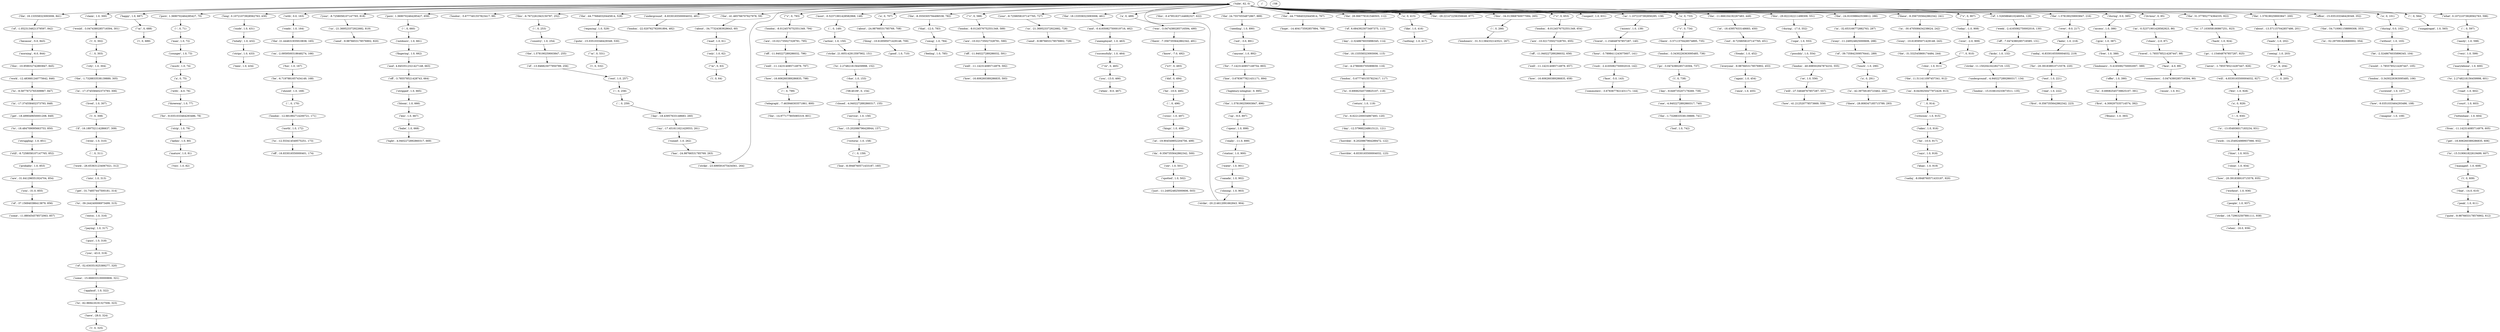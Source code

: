 strict digraph "" {
"('go', -3.0474380285716594, 737)";
"('there', -3.5711570428574895, 735)";
"('roads', 1.0, 164)";
"('are', -10.021735027328791, 590)";
"('to', -15.519061822619499, 607)";
"('unemployed', 1.0, 463)";
"('strike', -23.699591675434561, 264)";
"('return', 1.0, 119)";
"('kicks', 1.0, 132)";
"('quite', -9.9876653178576902, 612)";
"('are', -10.021735027328791, 795)";
"('i', 0, 205)";
"('offer', 1.0, 390)";
"('the', -1.7328833538139889, 305)";
"(\"'re\", 0, 465)";
"('.', 0, 259)";
"('line', -3.6783677821431171, 894)";
"('day', -18.43957633148683, 260)";
"('if', -16.189752114286637, 309)";
"('rest', 1.0, 257)";
"('enjoying', 1.0, 529)";
"('have', -28.0, 324)";
"('the', 18.133558323093006, 841)";
"('seeing', 1.0, 203)";
"('london', -3.3430226363095485, 106)";
"('sungairapat', 1.0, 565)";
"('london', -22.020762792091894, 482)";
"('today', -1.0, 908)";
"('happy', 1.0, 687)";
"('just', -11.249524825000606, 503)";
"('us', -21.369523372922682, 819)";
"('are', -10.021735027328791, 655)";
"('managed', 1.0, 608)";
"('lexi', 1.0, 667)";
"('the', 24.75570554872867, 889)";
"('during', -17.0, 552)";
"('to', 2.2748218156459998, 152)";
"('babe', 1.0, 668)";
"('how', -16.606260389286835, 798)";
"('some', -15.666033100000806, 321)";
"('long', 0.10721073928562763, 430)";
"('on', -8.6439250477972429, 913)";
"('to', -39.244240006973499, 315)";
"('one', -4.9402272892860317, 740)";
"('into', 1.0, 313)";
"('in', -30.470508434238624, 242)";
"('needing', 1.0, 890)";
"('face', -5.0, 143)";
"('strip', 1.0, 79)";
"('-', 0, 660)";
"('i', 0, 302)";
"('with', 0.0, 163)";
"('to', -0.69082545739825107, 118)";
"('feeling', 1.0, 785)";
"('khan', 1.0, 919)";
"('of', -39.735842309576441, 289)";
"('screwed', 1.0, 107)";
"('when', -9.0, 467)";
"('canada', 1.0, 902)";
"('i', 0, 609)";
"('yer', 1.0, 501)";
"('your', -8.7258058107147765, 818)";
"('porn', 1.3690702464285427, 659)";
"('london', -5.6777401557823417, 99)";
"('due', 1.0, 153)";
"('how', -16.606260389286835, 593)";
"('struggling', 1.0, 851)";
"('work', -12.483681240775642, 846)";
"('porn', 1.3690702464285427, 70)";
"('test', 1.0, 221)";
"('londoners', -31.511384332143521, 267)";
"('";
"('the', -44.776840320445814, 528)";
"('the', -14.977177805085319, 801)";
"('for', -7.1423140857149754, 893)";
"('probably', 1.0, 853)";
"('.', 0, 170)";
"('rush', -2.4165082750002016, 142)";
"('first', -9.3567355642862342, 223)";
"('he', -10.0, 495)";
"('totally', 1.0, 432)";
"('face', -4.0, 89)";
"('underground', -6.8330165500004032, 481)";
"('bloom', 1.0, 666)";
"('everyone', -9.9876653178576902, 453)";
"('horrible', -6.8330165500004032, 123)";
"('with', -4.0, 76)";
"('city', 1.0, 304)";
"('day', -2.3248676035896345, 114)";
"('line', -8.0948760571433187, 160)";
"('strike', -16.729632507891111, 938)";
"('us', -21.369523372922682, 728)";
"('of', -37.156940386413879, 856)";
"('action', 1.0, 150)";
"('because', -5.0, 843)";
"('there', -7.3567355642862342, 491)";
"('sadiq', -6.8330165500004032, 219)";
"('possibly', 1.0, 554)";
"('highbury-islington', 0, 895)";
"('in', -17.374558402373793, 306)";
"('the', -41.465766707627978, 59)";
"('morning', -6.0, 844)";
"('the', 1.578190259003847, 255)";
"('london', -40.698502947874232, 555)";
"('week', -2.4165082750002016, 130)";
"('out', -8.7258058107147765, 451)";
"('.', 0, 597)";
"('most', -0.52371901428582968, 148)";
"('well', -11.142314085714979, 592)";
"('underground', -4.9402272892860317, 134)";
"(\"'s\", 0, 793)";
"('paying', 1.0, 317)";
"('loads', 1.0, 202)";
"('never', -1.7855785214287447, 926)";
"('should', 1.0, 169)";
"('a', 0, 291)";
"('the', -54.710061158899308, 353)";
"('";
"('london', -8.0124576752551349, 794)";
"('road', 1.0, 602)";
"('on', -4.2786083705089659, 116)";
"('guys', 1.0, 318)";
"('hour', -3.7898411243075607, 141)";
"('.', 0, 311)";
"('a', 0, 489)";
"('get', -18.499049650001208, 849)";
"('access', 1.0, 386)";
"('a', 0, 707)";
"('my', -17.451611621429553, 261)";
"('and', 4.8453512321427148, 663)";
"('i', 0, 532)";
"('the', -8.3550305794496538, 782)";
"(\"'m\", 0, 63)";
"('good', 1.0, 710)";
"('fun', 1.0, 167)";
"('is', -42.39758185723462, 292)";
"('did', 0, 494)";
"('marylebone', 1.0, 600)";
"('man', 1.0, 72)";
"(\"'s\", 0, 588)";
"('imagine', 1.0, 109)";
"('the', -1.7328833538139889, 741)";
"('lool', 1.0, 742)";
"('fingering', 1.0, 662)";
"('day', -9.649735207179269, 739)";
"('to', -6.6221200034867493, 120)";
"('your', -8.7258058107147765, 727)";
"('the', 18.133558323093006, 461)";
"(\"''\", 0, 910)";
"('without', 1.0, 103)";
"('people', 1.0, 937)";
"('claim', 1.0, 300)";
"('closed', -4.9402272892860317, 155)";
"('ladies', 1.0, 80)";
"('easily', 1.0, 598)";
"('peak', 1.0, 611)";
"('close', 1.0, 934)";
"('says', 1.0, 918)";
"('this', -6.7672261943150787, 252)";
"('not', -3.0, 891)";
"('was', -3.0474380285716594, 490)";
"('service', 1.0, 156)";
"('well', -11.142314085714979, 797)";
"('of', 6.6843923073497375, 113)";
"('essex', 1.0, 91)";
"('this', -0.47951637144692327, 622)";
"('once', 1.0, 455)";
"('the', 31.377852774364335, 922)";
"('the', -44.776840320445814, 767)";
"('the', 28.066779161546503, 112)";
"('tight', -4.9402272892860317, 669)";
"('to', -9.5877672765309967, 847)";
"('of', -13.946823077950789, 256)";
"('successfully', 1.0, 464)";
"('younger', 1.0, 73)";
"('water', 1.0, 901)";
"('cope', 1.0, 553)";
"('would', -1.7855785214287447, 105)";
"('station', 1.0, 900)";
"('fitness', 1.0, 393)";
"('is', -13.054936017183234, 931)";
"('-', 0, 799)";
"('freaks', 1.0, 452)";
"('a', 0, 415)";
"('up', -9.0, 897)";
"('how', -41.212520778573669, 558)";
"('telegraph', -7.463946303571861, 800)";
"('this', -10.959032742893847, 845)";
"('the', -28.221472256356648, 877)";
"('this', -34.013968760077084, 265)";
"('the', 1.578190259003847, 896)";
"('has', -24.98766531785769, 263)";
"('over', -2.0, 909)";
"('applaud', 1.0, 322)";
"('get', -16.606260389286835, 606)";
"('again', 1.0, 454)";
"('in', -32.653166772882763, 287)";
"('that', -14.0, 610)";
"('only', 1.0, 62)";
"('at', -18.43957633148683, 450)";
"('how', -20.391838910715578, 935)";
"('lived', 1.0, 307)";
"('i', 0, 738)";
"('se', 1.0, 556)";
"('travel', -1.154648767857287, 140)";
"('irony', -11.249524825000606, 288)";
"('mature', 1.0, 81)";
"(',', 0, 930)";
"('.', 0, 496)";
"('tube', 62, 0)";
"(\"'s\", 0, 653)";
"('london', -8.0124576752551349, 654)";
"('spotted', 1.0, 502)";
"(',', 0, 303)";
"('on', -2.0959500318648274, 166)";
"('when', -16.0, 939)";
"('off', -11.940227289286032, 796)";
"('extra', 1.0, 316)";
"('threeway', 1.0, 77)";
"('very', 1.0, 599)";
"('";
"('you', -31.0, 855)";
"('i', 0, 325)";
"(\"n't\", 0, 493)";
"('smug', 1.0, 784)";
"('there', -28.808347185715789, 293)";
"('suspect', 1.0, 631)";
"('off', -7.0474380285716585, 131)";
"('mad', 1.0, 61)";
"('he', -10.0, 917)";
"('i', 0, 64)";
"('first', -4.309297535714574, 392)";
"('london', -8.0124576752551349, 589)";
"('will', -27.54648767857287, 557)";
"('da', -9.3567355642862342, 500)";
"('are', -31.641296551924704, 854)";
"('strike', 11.150204162282719, 133)";
"('be', -2.3248676035896345, 104)";
"('commuters', -3.0474380285716594, 90)";
"('as', 1.1072107392856285, 138)";
"('know', -7.0, 492)";
"('strike', 21.605142913597902, 151)";
"('the', 18.133558323093006, 115)";
"('for', -9.0351033464293486, 78)";
"('that', -12.0, 783)";
"(\"'s\", 0, 734)";
"('i', 0, 308)";
"('opens', 1.0, 898)";
"('teen', 1.0, 434)";
"('a', 0, 75)";
"('london', -15.016610233673511, 135)";
"('a', 0, 733)";
"('work', -26.653631234067021, 312)";
"('for', -20.391838910715578, 220)";
"('north', 1.0, 172)";
"('the', -31.532545869174484, 244)";
"('strips', 1.0, 433)";
"('touch', 1.0, 290)";
"('how', -9.0351033464293486, 108)";
"('the', -11.666104192267483, 449)";
"('real', 1.0, 222)";
"('the', 11.511411097457341, 912)";
"('``', 0, 914)";
"('this', -29.822162211498309, 551)";
"('get', -31.74857447500181, 314)";
"('the', -24.910398643538812, 286)";
"('kings', 1.0, 498)";
"('gym', 1.0, 387)";
"('and', -0.41650827500019716, 462)";
"('-', 0, 71)";
"('08";
"('off', -11.940227289286032, 591)";
"('off', -3.785578521428743, 664)";
"('well', -11.142314085714979, 657)";
"('london', -5.6777401557823417, 117)";
"('has', -15.202086796428944, 157)";
"('how', -16.606260389286835, 658)";
"('country', 1.0, 254)";
"('free', 1.0, 388)";
"('irony', -10.618595071429148, 243)";
"('chaos', -2.0, 87)";
"('ruined', 1.0, 262)";
"(\"'m\", 0, 531)";
"('stripped', 1.0, 665)";
"('to', 2.2748218156459998, 601)";
"('you', -43.0, 319)";
"('workout', 1.0, 936)";
"('horrible', -6.2020867964289472, 122)";
"(\"'m\", 0, 204)";
"('these', -9.3567355642862342, 241)";
"('about', -34.77324383928643, 60)";
"('really', -11.0, 899)";
"('a', 0, 929)";
"('you', -13.0, 466)";
"('court', 1.0, 603)";
"('anyone', 1.0, 892)";
"(\"'s\", 0, 907)";
"('send', -9.9876653178576902, 820)";
"('off', -16.833016550000401, 174)";
"('the', 21.444631935910838, 165)";
"('nude', 1.0, 431)";
"('of', 1.5265884610246054, 129)";
"('send', -9.9876653178576902, 729)";
"('";
"('sadiq', -8.0948760571433187, 920)";
"('outdoors', 1.0, 661)";
"('i', 0, 689)";
"('the', 1.578190259003847, 216)";
"('during', 0.0, 385)";
"('two', 1.0, 82)";
"('24-hour', 0, 85)";
"('london', -12.681892714200721, 171)";
"('commuters', -3.6783677821431171, 144)";
"('london', -3.3430226363095485, 736)";
"('work', -14.254924989937066, 932)";
"('to', -18.484709095663753, 850)";
"('quite', -15.035103346429349, 530)";
"('strike', -20.214612091662843, 904)";
"('kahn', 1.0, 218)";
"('would', -3.0474380285716594, 301)";
"('londoners', -5.4165082750002007, 389)";
"('what', 0.10721073928562763, 596)";
"(\"'m\", 0, 688)";
"('nothing', 1.0, 417)";
"('closing', 1.0, 903)";
"('takes', 1.0, 916)";
"('be', -6.7197881657434149, 168)";
"('tottenham', 1.0, 604)";
"('of', -1.0523134621379597, 842)";
"('about', -13.571157042857486, 201)";
"('misery', 1.0, 139)";
"('in', -17.374558402373793, 848)";
"('cross', 1.0, 497)";
"('as', -0.52371901428582923, 86)";
"('much', 1.0, 74)";
"('thier', 1.0, 933)";
"('will', -4.8330165500004032, 927)";
"('about', -24.98766531785769, 708)";
"('criticism', 1.0, 915)";
"(',', 0, 149)";
"('go', -1.154648767857287, 925)";
"(';', 0, 258)";
"('like', 1.0, 416)";
"('the', 1.578190259003847, 200)";
"('victoria', 1.0, 158)";
"('chin', 1.0, 911)";
"('from', -11.142314085714979, 605)";
"('office', -15.035103346429349, 352)";
"('at', -19.904549852204756, 499)";
"('to', -0.69082545739825107, 391)";
"('during', 0.0, 102)";
"('few', 1.0, 928)";
"('to', -62.969418191327506, 323)";
"('still', -8.7258058107147765, 852)";
"('back', 1.0, 924)";
"('hope', -14.404173592857894, 768)";
"('even', 1.0, 310)";
"('to', 17.103058180867251, 923)";
"('travel', -1.7855785214287447, 88)";
"('thing', -10.618595071429148, 709)";
"('off', -11.940227289286032, 656)";
"('day', -12.579682248615121, 121)";
"('in', -52.297091820680002, 354)";
"('over', -9.0, 217)";
"('of', -52.630351925389277, 320)";
"('to', -12.553414549575251, 173)";
"('some', -11.880454578572063, 857)";
"('a', 0, 101)";
"('go', -3.0474380285716594, 737)" -> "('i', 0, 738)";
"('there', -3.5711570428574895, 735)" -> "('london', -3.3430226363095485, 736)";
"('roads', 1.0, 164)" -> "('the', 21.444631935910838, 165)";
"('are', -10.021735027328791, 590)" -> "('off', -11.940227289286032, 591)";
"('to', -15.519061822619499, 607)" -> "('managed', 1.0, 608)";
"('unemployed', 1.0, 463)" -> "('successfully', 1.0, 464)";
"('strike', -23.699591675434561, 264)" -> "('tube', 62, 0)";
"('return', 1.0, 119)" -> "('to', -6.6221200034867493, 120)";
"('kicks', 1.0, 132)" -> "('strike', 11.150204162282719, 133)";
"('are', -10.021735027328791, 795)" -> "('off', -11.940227289286032, 796)";
"('offer', 1.0, 390)" -> "('to', -0.69082545739825107, 391)";
"('the', -1.7328833538139889, 305)" -> "('in', -17.374558402373793, 306)";
"(\"'re\", 0, 465)" -> "('you', -13.0, 466)";
"('.', 0, 259)" -> "('day', -18.43957633148683, 260)";
"('line', -3.6783677821431171, 894)" -> "('highbury-islington', 0, 895)";
"('day', -18.43957633148683, 260)" -> "('my', -17.451611621429553, 261)";
"('if', -16.189752114286637, 309)" -> "('even', 1.0, 310)";
"('rest', 1.0, 257)" -> "(';', 0, 258)";
"('enjoying', 1.0, 529)" -> "('quite', -15.035103346429349, 530)";
"('have', -28.0, 324)" -> "('i', 0, 325)";
"('the', 18.133558323093006, 841)" -> "('of', -1.0523134621379597, 842)";
"('seeing', 1.0, 203)" -> "(\"'m\", 0, 204)";
"('london', -3.3430226363095485, 106)" -> "('screwed', 1.0, 107)";
"('today', -1.0, 908)" -> "('over', -2.0, 909)";
"('happy', 1.0, 687)" -> "(\"'m\", 0, 688)";
"('us', -21.369523372922682, 819)" -> "('send', -9.9876653178576902, 820)";
"('are', -10.021735027328791, 655)" -> "('off', -11.940227289286032, 656)";
"('managed', 1.0, 608)" -> "('i', 0, 609)";
"('lexi', 1.0, 667)" -> "('babe', 1.0, 668)";
"('the', 24.75570554872867, 889)" -> "('needing', 1.0, 890)";
"('during', -17.0, 552)" -> "('cope', 1.0, 553)";
"('to', 2.2748218156459998, 152)" -> "('due', 1.0, 153)";
"('babe', 1.0, 668)" -> "('tight', -4.9402272892860317, 669)";
"('how', -16.606260389286835, 798)" -> "('-', 0, 799)";
"('some', -15.666033100000806, 321)" -> "('applaud', 1.0, 322)";
"('long', 0.10721073928562763, 430)" -> "('nude', 1.0, 431)";
"('on', -8.6439250477972429, 913)" -> "('``', 0, 914)";
"('to', -39.244240006973499, 315)" -> "('extra', 1.0, 316)";
"('one', -4.9402272892860317, 740)" -> "('the', -1.7328833538139889, 741)";
"('into', 1.0, 313)" -> "('get', -31.74857447500181, 314)";
"('in', -30.470508434238624, 242)" -> "('irony', -10.618595071429148, 243)";
"('needing', 1.0, 890)" -> "('not', -3.0, 891)";
"('face', -5.0, 143)" -> "('commuters', -3.6783677821431171, 144)";
"('strip', 1.0, 79)" -> "('ladies', 1.0, 80)";
"('-', 0, 660)" -> "('outdoors', 1.0, 661)";
"('i', 0, 302)" -> "(',', 0, 303)";
"('with', 0.0, 163)" -> "('roads', 1.0, 164)";
"('to', -0.69082545739825107, 118)" -> "('return', 1.0, 119)";
"('khan', 1.0, 919)" -> "('sadiq', -8.0948760571433187, 920)";
"('of', -39.735842309576441, 289)" -> "('touch', 1.0, 290)";
"('screwed', 1.0, 107)" -> "('how', -9.0351033464293486, 108)";
"('canada', 1.0, 902)" -> "('closing', 1.0, 903)";
"('i', 0, 609)" -> "('that', -14.0, 610)";
"('yer', 1.0, 501)" -> "('spotted', 1.0, 502)";
"('your', -8.7258058107147765, 818)" -> "('us', -21.369523372922682, 819)";
"('porn', 1.3690702464285427, 659)" -> "('-', 0, 660)";
"('due', 1.0, 153)" -> "('08:40:09', 0, 154)";
"('struggling', 1.0, 851)" -> "('still', -8.7258058107147765, 852)";
"('work', -12.483681240775642, 846)" -> "('to', -9.5877672765309967, 847)";
"('porn', 1.3690702464285427, 70)" -> "('-', 0, 71)";
"('test', 1.0, 221)" -> "('real', 1.0, 222)";
"(':', 0, 266)" -> "('londoners', -31.511384332143521, 267)";
"('the', -44.776840320445814, 528)" -> "('enjoying', 1.0, 529)";
"('for', -7.1423140857149754, 893)" -> "('line', -3.6783677821431171, 894)";
"('probably', 1.0, 853)" -> "('are', -31.641296551924704, 854)";
"('.', 0, 170)" -> "('london', -12.681892714200721, 171)";
"('rush', -2.4165082750002016, 142)" -> "('face', -5.0, 143)";
"('he', -10.0, 495)" -> "('.', 0, 496)";
"('totally', 1.0, 432)" -> "('strips', 1.0, 433)";
"('face', -4.0, 89)" -> "('commuters', -3.0474380285716594, 90)";
"('underground', -6.8330165500004032, 481)" -> "('london', -22.020762792091894, 482)";
"('bloom', 1.0, 666)" -> "('lexi', 1.0, 667)";
"('everyone', -9.9876653178576902, 453)" -> "('again', 1.0, 454)";
"('with', -4.0, 76)" -> "('threeway', 1.0, 77)";
"('city', 1.0, 304)" -> "('the', -1.7328833538139889, 305)";
"('day', -2.3248676035896345, 114)" -> "('the', 18.133558323093006, 115)";
"('strike', -16.729632507891111, 938)" -> "('when', -16.0, 939)";
"('us', -21.369523372922682, 728)" -> "('send', -9.9876653178576902, 729)";
"('of', -37.156940386413879, 856)" -> "('some', -11.880454578572063, 857)";
"('action', 1.0, 150)" -> "('strike', 21.605142913597902, 151)";
"('because', -5.0, 843)" -> "('morning', -6.0, 844)";
"('there', -7.3567355642862342, 491)" -> "('know', -7.0, 492)";
"('sadiq', -6.8330165500004032, 219)" -> "('for', -20.391838910715578, 220)";
"('possibly', 1.0, 554)" -> "('london', -40.698502947874232, 555)";
"('highbury-islington', 0, 895)" -> "('the', 1.578190259003847, 896)";
"('in', -17.374558402373793, 306)" -> "('lived', 1.0, 307)";
"('the', -41.465766707627978, 59)" -> "('about', -34.77324383928643, 60)";
"('morning', -6.0, 844)" -> "('this', -10.959032742893847, 845)";
"('the', 1.578190259003847, 255)" -> "('of', -13.946823077950789, 256)";
"('london', -40.698502947874232, 555)" -> "('se', 1.0, 556)";
"('week', -2.4165082750002016, 130)" -> "('off', -7.0474380285716585, 131)";
"('out', -8.7258058107147765, 451)" -> "('freaks', 1.0, 452)";
"('.', 0, 597)" -> "('easily', 1.0, 598)";
"('most', -0.52371901428582968, 148)" -> "(',', 0, 149)";
"('well', -11.142314085714979, 592)" -> "('how', -16.606260389286835, 593)";
"('underground', -4.9402272892860317, 134)" -> "('london', -15.016610233673511, 135)";
"(\"'s\", 0, 793)" -> "('london', -8.0124576752551349, 794)";
"('paying', 1.0, 317)" -> "('guys', 1.0, 318)";
"('loads', 1.0, 202)" -> "('seeing', 1.0, 203)";
"('never', -1.7855785214287447, 926)" -> "('will', -4.8330165500004032, 927)";
"('should', 1.0, 169)" -> "('.', 0, 170)";
"('a', 0, 291)" -> "('is', -42.39758185723462, 292)";
"('the', -54.710061158899308, 353)" -> "('in', -52.297091820680002, 354)";
"(':', 0, 253)" -> "('country', 1.0, 254)";
"('london', -8.0124576752551349, 794)" -> "('are', -10.021735027328791, 795)";
"('road', 1.0, 602)" -> "('court', 1.0, 603)";
"('on', -4.2786083705089659, 116)" -> "('london', -5.6777401557823417, 117)";
"('guys', 1.0, 318)" -> "('you', -43.0, 319)";
"('hour', -3.7898411243075607, 141)" -> "('rush', -2.4165082750002016, 142)";
"('.', 0, 311)" -> "('work', -26.653631234067021, 312)";
"('a', 0, 489)" -> "('was', -3.0474380285716594, 490)";
"('get', -18.499049650001208, 849)" -> "('to', -18.484709095663753, 850)";
"('access', 1.0, 386)" -> "('gym', 1.0, 387)";
"('a', 0, 707)" -> "('about', -24.98766531785769, 708)";
"('my', -17.451611621429553, 261)" -> "('ruined', 1.0, 262)";
"('and', 4.8453512321427148, 663)" -> "('off', -3.785578521428743, 664)";
"('the', -8.3550305794496538, 782)" -> "('that', -12.0, 783)";
"(\"'m\", 0, 63)" -> "('i', 0, 64)";
"('fun', 1.0, 167)" -> "('be', -6.7197881657434149, 168)";
"('is', -42.39758185723462, 292)" -> "('there', -28.808347185715789, 293)";
"('did', 0, 494)" -> "('he', -10.0, 495)";
"('marylebone', 1.0, 600)" -> "('to', 2.2748218156459998, 601)";
"('man', 1.0, 72)" -> "('younger', 1.0, 73)";
"(\"'s\", 0, 588)" -> "('london', -8.0124576752551349, 589)";
"('the', -1.7328833538139889, 741)" -> "('lool', 1.0, 742)";
"('fingering', 1.0, 662)" -> "('and', 4.8453512321427148, 663)";
"('day', -9.649735207179269, 739)" -> "('one', -4.9402272892860317, 740)";
"('to', -6.6221200034867493, 120)" -> "('day', -12.579682248615121, 121)";
"('your', -8.7258058107147765, 727)" -> "('us', -21.369523372922682, 728)";
"('the', 18.133558323093006, 461)" -> "('and', -0.41650827500019716, 462)";
"(\"''\", 0, 910)" -> "('chin', 1.0, 911)";
"('without', 1.0, 103)" -> "('be', -2.3248676035896345, 104)";
"('people', 1.0, 937)" -> "('strike', -16.729632507891111, 938)";
"('claim', 1.0, 300)" -> "('would', -3.0474380285716594, 301)";
"('closed', -4.9402272892860317, 155)" -> "('service', 1.0, 156)";
"('ladies', 1.0, 80)" -> "('mature', 1.0, 81)";
"('easily', 1.0, 598)" -> "('very', 1.0, 599)";
"('peak', 1.0, 611)" -> "('quite', -9.9876653178576902, 612)";
"('close', 1.0, 934)" -> "('how', -20.391838910715578, 935)";
"('says', 1.0, 918)" -> "('khan', 1.0, 919)";
"('this', -6.7672261943150787, 252)" -> "(':', 0, 253)";
"('not', -3.0, 891)" -> "('anyone', 1.0, 892)";
"('was', -3.0474380285716594, 490)" -> "('there', -7.3567355642862342, 491)";
"('service', 1.0, 156)" -> "('has', -15.202086796428944, 157)";
"('well', -11.142314085714979, 797)" -> "('how', -16.606260389286835, 798)";
"('of', 6.6843923073497375, 113)" -> "('day', -2.3248676035896345, 114)";
"('the', 31.377852774364335, 922)" -> "('to', 17.103058180867251, 923)";
"('the', -44.776840320445814, 767)" -> "('hope', -14.404173592857894, 768)";
"('the', 28.066779161546503, 112)" -> "('of', 6.6843923073497375, 113)";
"('to', -9.5877672765309967, 847)" -> "('in', -17.374558402373793, 848)";
"('of', -13.946823077950789, 256)" -> "('rest', 1.0, 257)";
"('successfully', 1.0, 464)" -> "(\"'re\", 0, 465)";
"('younger', 1.0, 73)" -> "('much', 1.0, 74)";
"('water', 1.0, 901)" -> "('canada', 1.0, 902)";
"('cope', 1.0, 553)" -> "('possibly', 1.0, 554)";
"('would', -1.7855785214287447, 105)" -> "('london', -3.3430226363095485, 106)";
"('station', 1.0, 900)" -> "('water', 1.0, 901)";
"('is', -13.054936017183234, 931)" -> "('work', -14.254924989937066, 932)";
"('-', 0, 799)" -> "('telegraph', -7.463946303571861, 800)";
"('freaks', 1.0, 452)" -> "('everyone', -9.9876653178576902, 453)";
"('a', 0, 415)" -> "('like', 1.0, 416)";
"('up', -9.0, 897)" -> "('opens', 1.0, 898)";
"('telegraph', -7.463946303571861, 800)" -> "('the', -14.977177805085319, 801)";
"('this', -10.959032742893847, 845)" -> "('work', -12.483681240775642, 846)";
"('this', -34.013968760077084, 265)" -> "(':', 0, 266)";
"('the', 1.578190259003847, 896)" -> "('up', -9.0, 897)";
"('has', -24.98766531785769, 263)" -> "('strike', -23.699591675434561, 264)";
"('over', -2.0, 909)" -> "(\"''\", 0, 910)";
"('applaud', 1.0, 322)" -> "('to', -62.969418191327506, 323)";
"('get', -16.606260389286835, 606)" -> "('to', -15.519061822619499, 607)";
"('again', 1.0, 454)" -> "('once', 1.0, 455)";
"('in', -32.653166772882763, 287)" -> "('irony', -11.249524825000606, 288)";
"('that', -14.0, 610)" -> "('peak', 1.0, 611)";
"('only', 1.0, 62)" -> "(\"'m\", 0, 63)";
"('at', -18.43957633148683, 450)" -> "('out', -8.7258058107147765, 451)";
"('how', -20.391838910715578, 935)" -> "('workout', 1.0, 936)";
"('lived', 1.0, 307)" -> "('i', 0, 308)";
"('i', 0, 738)" -> "('day', -9.649735207179269, 739)";
"('se', 1.0, 556)" -> "('will', -27.54648767857287, 557)";
"('travel', -1.154648767857287, 140)" -> "('hour', -3.7898411243075607, 141)";
"('irony', -11.249524825000606, 288)" -> "('of', -39.735842309576441, 289)";
"('mature', 1.0, 81)" -> "('two', 1.0, 82)";
"(',', 0, 930)" -> "('is', -13.054936017183234, 931)";
"('.', 0, 496)" -> "('cross', 1.0, 497)";
"('tube', 62, 0)" -> "('the', -24.910398643538812, 286)";
"('tube', 62, 0)" -> "('with', 0.0, 163)";
"('tube', 62, 0)" -> "(\"'s\", 0, 588)";
"('tube', 62, 0)" -> "('as', 1.1072107392856285, 138)";
"('tube', 62, 0)" -> "('the', -41.465766707627978, 59)";
"('tube', 62, 0)" -> "('these', -9.3567355642862342, 241)";
"('tube', 62, 0)" -> "('the', -44.776840320445814, 528)";
"('tube', 62, 0)" -> "('the', 18.133558323093006, 461)";
"('tube', 62, 0)" -> "('the', -11.666104192267483, 449)";
"('tube', 62, 0)" -> "('happy', 1.0, 687)";
"('tube', 62, 0)" -> "('your', -8.7258058107147765, 818)";
"('tube', 62, 0)" -> "('porn', 1.3690702464285427, 659)";
"('tube', 62, 0)" -> "('london', -5.6777401557823417, 99)";
"('tube', 62, 0)" -> "('claim', 1.0, 300)";
"('tube', 62, 0)" -> "('this', -6.7672261943150787, 252)";
"('tube', 62, 0)" -> "('your', -8.7258058107147765, 727)";
"('tube', 62, 0)" -> "('a', 0, 733)";
"('tube', 62, 0)" -> "('porn', 1.3690702464285427, 70)";
"('tube', 62, 0)" -> "('the', -44.776840320445814, 767)";
"('tube', 62, 0)" -> "(\"'s\", 0, 793)";
"('tube', 62, 0)" -> "('during', 0.0, 385)";
"('tube', 62, 0)" -> "('the', 18.133558323093006, 841)";
"('tube', 62, 0)" -> "('most', -0.52371901428582968, 148)";
"('tube', 62, 0)" -> "('of', 1.5265884610246054, 129)";
"('tube', 62, 0)" -> "(\"'s\", 0, 653)";
"('tube', 62, 0)" -> "('this', -0.47951637144692327, 622)";
"('tube', 62, 0)" -> "('the', 1.578190259003847, 200)";
"('tube', 62, 0)" -> "('what', 0.10721073928562763, 596)";
"('tube', 62, 0)" -> "(\"'s\", 0, 907)";
"('tube', 62, 0)" -> "('office', -15.035103346429349, 352)";
"('tube', 62, 0)" -> "('the', 24.75570554872867, 889)";
"('tube', 62, 0)" -> "('this', -29.822162211498309, 551)";
"('tube', 62, 0)" -> "(':', 0, 564)";
"('tube', 62, 0)" -> "('the', 1.578190259003847, 216)";
"('tube', 62, 0)" -> "('long', 0.10721073928562763, 430)";
"('tube', 62, 0)" -> "('a', 0, 489)";
"('tube', 62, 0)" -> "('underground', -6.8330165500004032, 481)";
"('tube', 62, 0)" -> "('a', 0, 415)";
"('tube', 62, 0)" -> "('a', 0, 707)";
"('tube', 62, 0)" -> "('the', 31.377852774364335, 922)";
"('tube', 62, 0)" -> "('suspect', 1.0, 631)";
"('tube', 62, 0)" -> "('24-hour', 0, 85)";
"('tube', 62, 0)" -> "('the', 28.066779161546503, 112)";
"('tube', 62, 0)" -> "('the', -8.3550305794496538, 782)";
"('tube', 62, 0)" -> "('the', -28.221472256356648, 877)";
"('tube', 62, 0)" -> "('this', -34.013968760077084, 265)";
"('tube', 62, 0)" -> "('a', 0, 101)";
"(\"'s\", 0, 653)" -> "('london', -8.0124576752551349, 654)";
"('london', -8.0124576752551349, 654)" -> "('are', -10.021735027328791, 655)";
"('spotted', 1.0, 502)" -> "('just', -11.249524825000606, 503)";
"(',', 0, 303)" -> "('city', 1.0, 304)";
"('on', -2.0959500318648274, 166)" -> "('fun', 1.0, 167)";
"('off', -11.940227289286032, 796)" -> "('well', -11.142314085714979, 797)";
"('extra', 1.0, 316)" -> "('paying', 1.0, 317)";
"('threeway', 1.0, 77)" -> "('for', -9.0351033464293486, 78)";
"('very', 1.0, 599)" -> "('marylebone', 1.0, 600)";
"(':', 0, 159)" -> "('line', -8.0948760571433187, 160)";
"('you', -31.0, 855)" -> "('of', -37.156940386413879, 856)";
"(\"n't\", 0, 493)" -> "('did', 0, 494)";
"('smug', 1.0, 784)" -> "('feeling', 1.0, 785)";
"('off', -7.0474380285716585, 131)" -> "('kicks', 1.0, 132)";
"('mad', 1.0, 61)" -> "('only', 1.0, 62)";
"('he', -10.0, 917)" -> "('says', 1.0, 918)";
"('first', -4.309297535714574, 392)" -> "('fitness', 1.0, 393)";
"('london', -8.0124576752551349, 589)" -> "('are', -10.021735027328791, 590)";
"('will', -27.54648767857287, 557)" -> "('how', -41.212520778573669, 558)";
"('da', -9.3567355642862342, 500)" -> "('yer', 1.0, 501)";
"('are', -31.641296551924704, 854)" -> "('you', -31.0, 855)";
"('strike', 11.150204162282719, 133)" -> "('underground', -4.9402272892860317, 134)";
"('be', -2.3248676035896345, 104)" -> "('would', -1.7855785214287447, 105)";
"('commuters', -3.0474380285716594, 90)" -> "('essex', 1.0, 91)";
"('as', 1.1072107392856285, 138)" -> "('misery', 1.0, 139)";
"('know', -7.0, 492)" -> "(\"n't\", 0, 493)";
"('strike', 21.605142913597902, 151)" -> "('to', 2.2748218156459998, 152)";
"('the', 18.133558323093006, 115)" -> "('on', -4.2786083705089659, 116)";
"('for', -9.0351033464293486, 78)" -> "('strip', 1.0, 79)";
"('that', -12.0, 783)" -> "('smug', 1.0, 784)";
"(\"'s\", 0, 734)" -> "('there', -3.5711570428574895, 735)";
"('i', 0, 308)" -> "('if', -16.189752114286637, 309)";
"('opens', 1.0, 898)" -> "('really', -11.0, 899)";
"('a', 0, 75)" -> "('with', -4.0, 76)";
"('a', 0, 733)" -> "(\"'s\", 0, 734)";
"('work', -26.653631234067021, 312)" -> "('into', 1.0, 313)";
"('for', -20.391838910715578, 220)" -> "('test', 1.0, 221)";
"('north', 1.0, 172)" -> "('to', -12.553414549575251, 173)";
"('strips', 1.0, 433)" -> "('teen', 1.0, 434)";
"('touch', 1.0, 290)" -> "('a', 0, 291)";
"('how', -9.0351033464293486, 108)" -> "('imagine', 1.0, 109)";
"('the', -11.666104192267483, 449)" -> "('at', -18.43957633148683, 450)";
"('real', 1.0, 222)" -> "('first', -9.3567355642862342, 223)";
"('the', 11.511411097457341, 912)" -> "('on', -8.6439250477972429, 913)";
"('``', 0, 914)" -> "('criticism', 1.0, 915)";
"('this', -29.822162211498309, 551)" -> "('during', -17.0, 552)";
"('get', -31.74857447500181, 314)" -> "('to', -39.244240006973499, 315)";
"('the', -24.910398643538812, 286)" -> "('in', -32.653166772882763, 287)";
"('kings', 1.0, 498)" -> "('at', -19.904549852204756, 499)";
"('gym', 1.0, 387)" -> "('free', 1.0, 388)";
"('and', -0.41650827500019716, 462)" -> "('unemployed', 1.0, 463)";
"('-', 0, 71)" -> "('man', 1.0, 72)";
"('08:40:09', 0, 154)" -> "('closed', -4.9402272892860317, 155)";
"('off', -11.940227289286032, 591)" -> "('well', -11.142314085714979, 592)";
"('off', -3.785578521428743, 664)" -> "('stripped', 1.0, 665)";
"('well', -11.142314085714979, 657)" -> "('how', -16.606260389286835, 658)";
"('london', -5.6777401557823417, 117)" -> "('to', -0.69082545739825107, 118)";
"('has', -15.202086796428944, 157)" -> "('victoria', 1.0, 158)";
"('country', 1.0, 254)" -> "('the', 1.578190259003847, 255)";
"('free', 1.0, 388)" -> "('londoners', -5.4165082750002007, 389)";
"('irony', -10.618595071429148, 243)" -> "('the', -31.532545869174484, 244)";
"('chaos', -2.0, 87)" -> "('travel', -1.7855785214287447, 88)";
"('ruined', 1.0, 262)" -> "('has', -24.98766531785769, 263)";
"(\"'m\", 0, 531)" -> "('i', 0, 532)";
"('stripped', 1.0, 665)" -> "('bloom', 1.0, 666)";
"('to', 2.2748218156459998, 601)" -> "('road', 1.0, 602)";
"('you', -43.0, 319)" -> "('of', -52.630351925389277, 320)";
"('workout', 1.0, 936)" -> "('people', 1.0, 937)";
"('horrible', -6.2020867964289472, 122)" -> "('horrible', -6.8330165500004032, 123)";
"(\"'m\", 0, 204)" -> "('i', 0, 205)";
"('these', -9.3567355642862342, 241)" -> "('in', -30.470508434238624, 242)";
"('about', -34.77324383928643, 60)" -> "('mad', 1.0, 61)";
"('really', -11.0, 899)" -> "('station', 1.0, 900)";
"('a', 0, 929)" -> "(',', 0, 930)";
"('you', -13.0, 466)" -> "('when', -9.0, 467)";
"('court', 1.0, 603)" -> "('tottenham', 1.0, 604)";
"('anyone', 1.0, 892)" -> "('for', -7.1423140857149754, 893)";
"(\"'s\", 0, 907)" -> "('today', -1.0, 908)";
"('the', 21.444631935910838, 165)" -> "('on', -2.0959500318648274, 166)";
"('nude', 1.0, 431)" -> "('totally', 1.0, 432)";
"('of', 1.5265884610246054, 129)" -> "('week', -2.4165082750002016, 130)";
"(':', 0, 564)" -> "('sungairapat', 1.0, 565)";
"('outdoors', 1.0, 661)" -> "('fingering', 1.0, 662)";
"('the', 1.578190259003847, 216)" -> "('over', -9.0, 217)";
"('during', 0.0, 385)" -> "('access', 1.0, 386)";
"('24-hour', 0, 85)" -> "('as', -0.52371901428582923, 86)";
"('london', -12.681892714200721, 171)" -> "('north', 1.0, 172)";
"('london', -3.3430226363095485, 736)" -> "('go', -3.0474380285716594, 737)";
"('work', -14.254924989937066, 932)" -> "('thier', 1.0, 933)";
"('to', -18.484709095663753, 850)" -> "('struggling', 1.0, 851)";
"('quite', -15.035103346429349, 530)" -> "(\"'m\", 0, 531)";
"('strike', -20.214612091662843, 904)" -> "('tube', 62, 0)";
"('kahn', 1.0, 218)" -> "('sadiq', -6.8330165500004032, 219)";
"('would', -3.0474380285716594, 301)" -> "('i', 0, 302)";
"('londoners', -5.4165082750002007, 389)" -> "('offer', 1.0, 390)";
"('what', 0.10721073928562763, 596)" -> "('.', 0, 597)";
"(\"'m\", 0, 688)" -> "('i', 0, 689)";
"('closing', 1.0, 903)" -> "('strike', -20.214612091662843, 904)";
"('takes', 1.0, 916)" -> "('he', -10.0, 917)";
"('be', -6.7197881657434149, 168)" -> "('should', 1.0, 169)";
"('tottenham', 1.0, 604)" -> "('from', -11.142314085714979, 605)";
"('of', -1.0523134621379597, 842)" -> "('because', -5.0, 843)";
"('about', -13.571157042857486, 201)" -> "('loads', 1.0, 202)";
"('misery', 1.0, 139)" -> "('travel', -1.154648767857287, 140)";
"('in', -17.374558402373793, 848)" -> "('get', -18.499049650001208, 849)";
"('cross', 1.0, 497)" -> "('kings', 1.0, 498)";
"('as', -0.52371901428582923, 86)" -> "('chaos', -2.0, 87)";
"('much', 1.0, 74)" -> "('a', 0, 75)";
"('thier', 1.0, 933)" -> "('close', 1.0, 934)";
"('will', -4.8330165500004032, 927)" -> "('few', 1.0, 928)";
"('about', -24.98766531785769, 708)" -> "('thing', -10.618595071429148, 709)";
"('criticism', 1.0, 915)" -> "('takes', 1.0, 916)";
"(',', 0, 149)" -> "('action', 1.0, 150)";
"('go', -1.154648767857287, 925)" -> "('never', -1.7855785214287447, 926)";
"(';', 0, 258)" -> "('.', 0, 259)";
"('like', 1.0, 416)" -> "('nothing', 1.0, 417)";
"('the', 1.578190259003847, 200)" -> "('about', -13.571157042857486, 201)";
"('victoria', 1.0, 158)" -> "(':', 0, 159)";
"('chin', 1.0, 911)" -> "('the', 11.511411097457341, 912)";
"('from', -11.142314085714979, 605)" -> "('get', -16.606260389286835, 606)";
"('office', -15.035103346429349, 352)" -> "('the', -54.710061158899308, 353)";
"('at', -19.904549852204756, 499)" -> "('da', -9.3567355642862342, 500)";
"('to', -0.69082545739825107, 391)" -> "('first', -4.309297535714574, 392)";
"('during', 0.0, 102)" -> "('without', 1.0, 103)";
"('few', 1.0, 928)" -> "('a', 0, 929)";
"('to', -62.969418191327506, 323)" -> "('have', -28.0, 324)";
"('still', -8.7258058107147765, 852)" -> "('probably', 1.0, 853)";
"('back', 1.0, 924)" -> "('go', -1.154648767857287, 925)";
"('even', 1.0, 310)" -> "('.', 0, 311)";
"('to', 17.103058180867251, 923)" -> "('back', 1.0, 924)";
"('travel', -1.7855785214287447, 88)" -> "('face', -4.0, 89)";
"('thing', -10.618595071429148, 709)" -> "('good', 1.0, 710)";
"('off', -11.940227289286032, 656)" -> "('well', -11.142314085714979, 657)";
"('day', -12.579682248615121, 121)" -> "('horrible', -6.2020867964289472, 122)";
"('over', -9.0, 217)" -> "('kahn', 1.0, 218)";
"('of', -52.630351925389277, 320)" -> "('some', -15.666033100000806, 321)";
"('to', -12.553414549575251, 173)" -> "('off', -16.833016550000401, 174)";
"('a', 0, 101)" -> "('during', 0.0, 102)";
}
